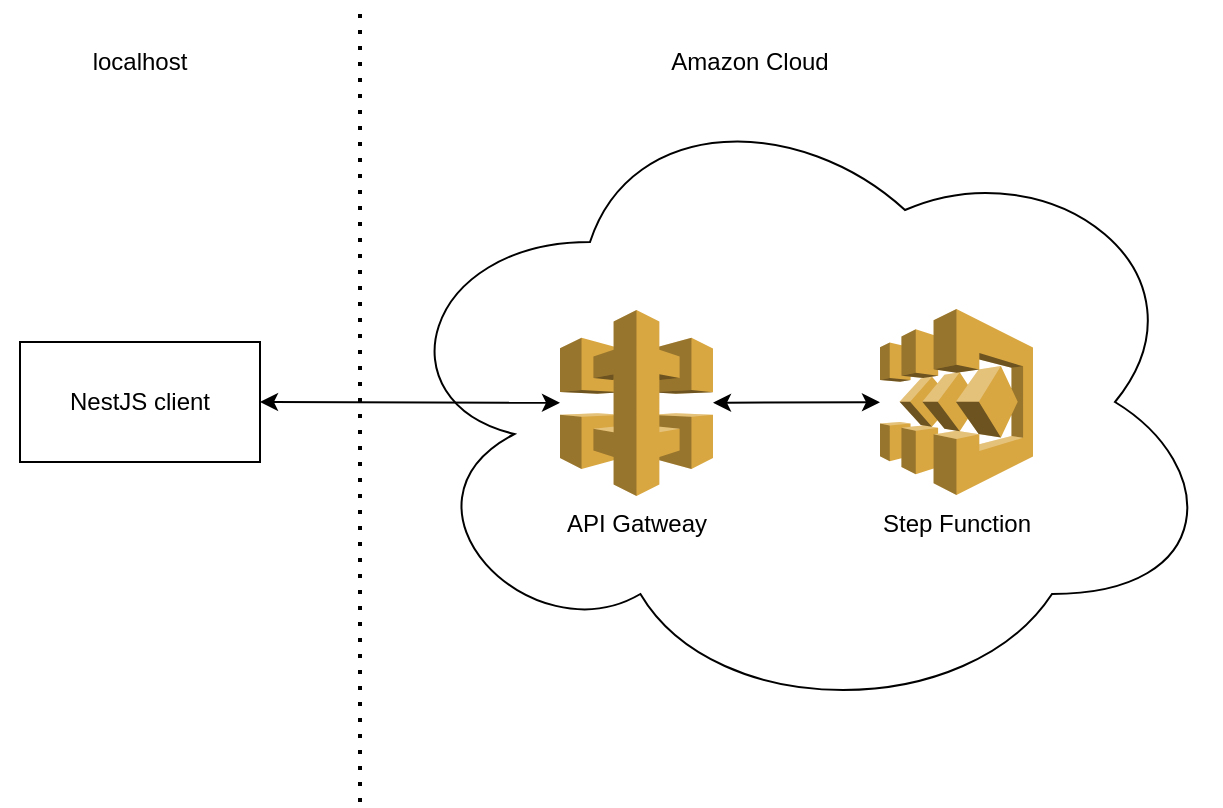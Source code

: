 <mxfile version="13.8.2" type="github">
  <diagram id="Zo7a0wYOq0kjhRz-C08P" name="Page-1">
    <mxGraphModel dx="1426" dy="803" grid="1" gridSize="10" guides="1" tooltips="1" connect="1" arrows="1" fold="1" page="1" pageScale="1" pageWidth="850" pageHeight="1100" math="0" shadow="0">
      <root>
        <mxCell id="0" />
        <mxCell id="1" parent="0" />
        <mxCell id="NocTvvea4buMw_XpFRk8-1" value="" style="ellipse;shape=cloud;whiteSpace=wrap;html=1;" vertex="1" parent="1">
          <mxGeometry x="370" y="80" width="420" height="320" as="geometry" />
        </mxCell>
        <mxCell id="NocTvvea4buMw_XpFRk8-2" value="NestJS client" style="rounded=0;whiteSpace=wrap;html=1;" vertex="1" parent="1">
          <mxGeometry x="190" y="210" width="120" height="60" as="geometry" />
        </mxCell>
        <mxCell id="NocTvvea4buMw_XpFRk8-3" value="" style="endArrow=none;dashed=1;html=1;dashPattern=1 3;strokeWidth=2;" edge="1" parent="1">
          <mxGeometry width="50" height="50" relative="1" as="geometry">
            <mxPoint x="360" y="440" as="sourcePoint" />
            <mxPoint x="360" y="40" as="targetPoint" />
          </mxGeometry>
        </mxCell>
        <mxCell id="NocTvvea4buMw_XpFRk8-4" value="Amazon Cloud" style="text;html=1;strokeColor=none;fillColor=none;align=center;verticalAlign=middle;whiteSpace=wrap;rounded=0;" vertex="1" parent="1">
          <mxGeometry x="485" y="60" width="140" height="20" as="geometry" />
        </mxCell>
        <mxCell id="NocTvvea4buMw_XpFRk8-5" value="localhost" style="text;html=1;strokeColor=none;fillColor=none;align=center;verticalAlign=middle;whiteSpace=wrap;rounded=0;" vertex="1" parent="1">
          <mxGeometry x="180" y="60" width="140" height="20" as="geometry" />
        </mxCell>
        <mxCell id="NocTvvea4buMw_XpFRk8-6" value="" style="endArrow=classic;startArrow=classic;html=1;exitX=1;exitY=0.5;exitDx=0;exitDy=0;" edge="1" parent="1" source="NocTvvea4buMw_XpFRk8-2" target="NocTvvea4buMw_XpFRk8-7">
          <mxGeometry width="50" height="50" relative="1" as="geometry">
            <mxPoint x="400" y="430" as="sourcePoint" />
            <mxPoint x="480" y="250" as="targetPoint" />
          </mxGeometry>
        </mxCell>
        <mxCell id="NocTvvea4buMw_XpFRk8-7" value="API Gatweay" style="outlineConnect=0;dashed=0;verticalLabelPosition=bottom;verticalAlign=top;align=center;html=1;shape=mxgraph.aws3.api_gateway;fillColor=#D9A741;gradientColor=none;" vertex="1" parent="1">
          <mxGeometry x="460" y="194" width="76.5" height="93" as="geometry" />
        </mxCell>
        <mxCell id="NocTvvea4buMw_XpFRk8-8" value="Step Function" style="outlineConnect=0;dashed=0;verticalLabelPosition=bottom;verticalAlign=top;align=center;html=1;shape=mxgraph.aws3.step_functions;fillColor=#D9A741;gradientColor=none;" vertex="1" parent="1">
          <mxGeometry x="620" y="193.5" width="76.5" height="93" as="geometry" />
        </mxCell>
        <mxCell id="NocTvvea4buMw_XpFRk8-9" value="" style="endArrow=classic;startArrow=classic;html=1;" edge="1" parent="1" source="NocTvvea4buMw_XpFRk8-7" target="NocTvvea4buMw_XpFRk8-8">
          <mxGeometry width="50" height="50" relative="1" as="geometry">
            <mxPoint x="770" y="390" as="sourcePoint" />
            <mxPoint x="390" y="240" as="targetPoint" />
          </mxGeometry>
        </mxCell>
      </root>
    </mxGraphModel>
  </diagram>
</mxfile>
